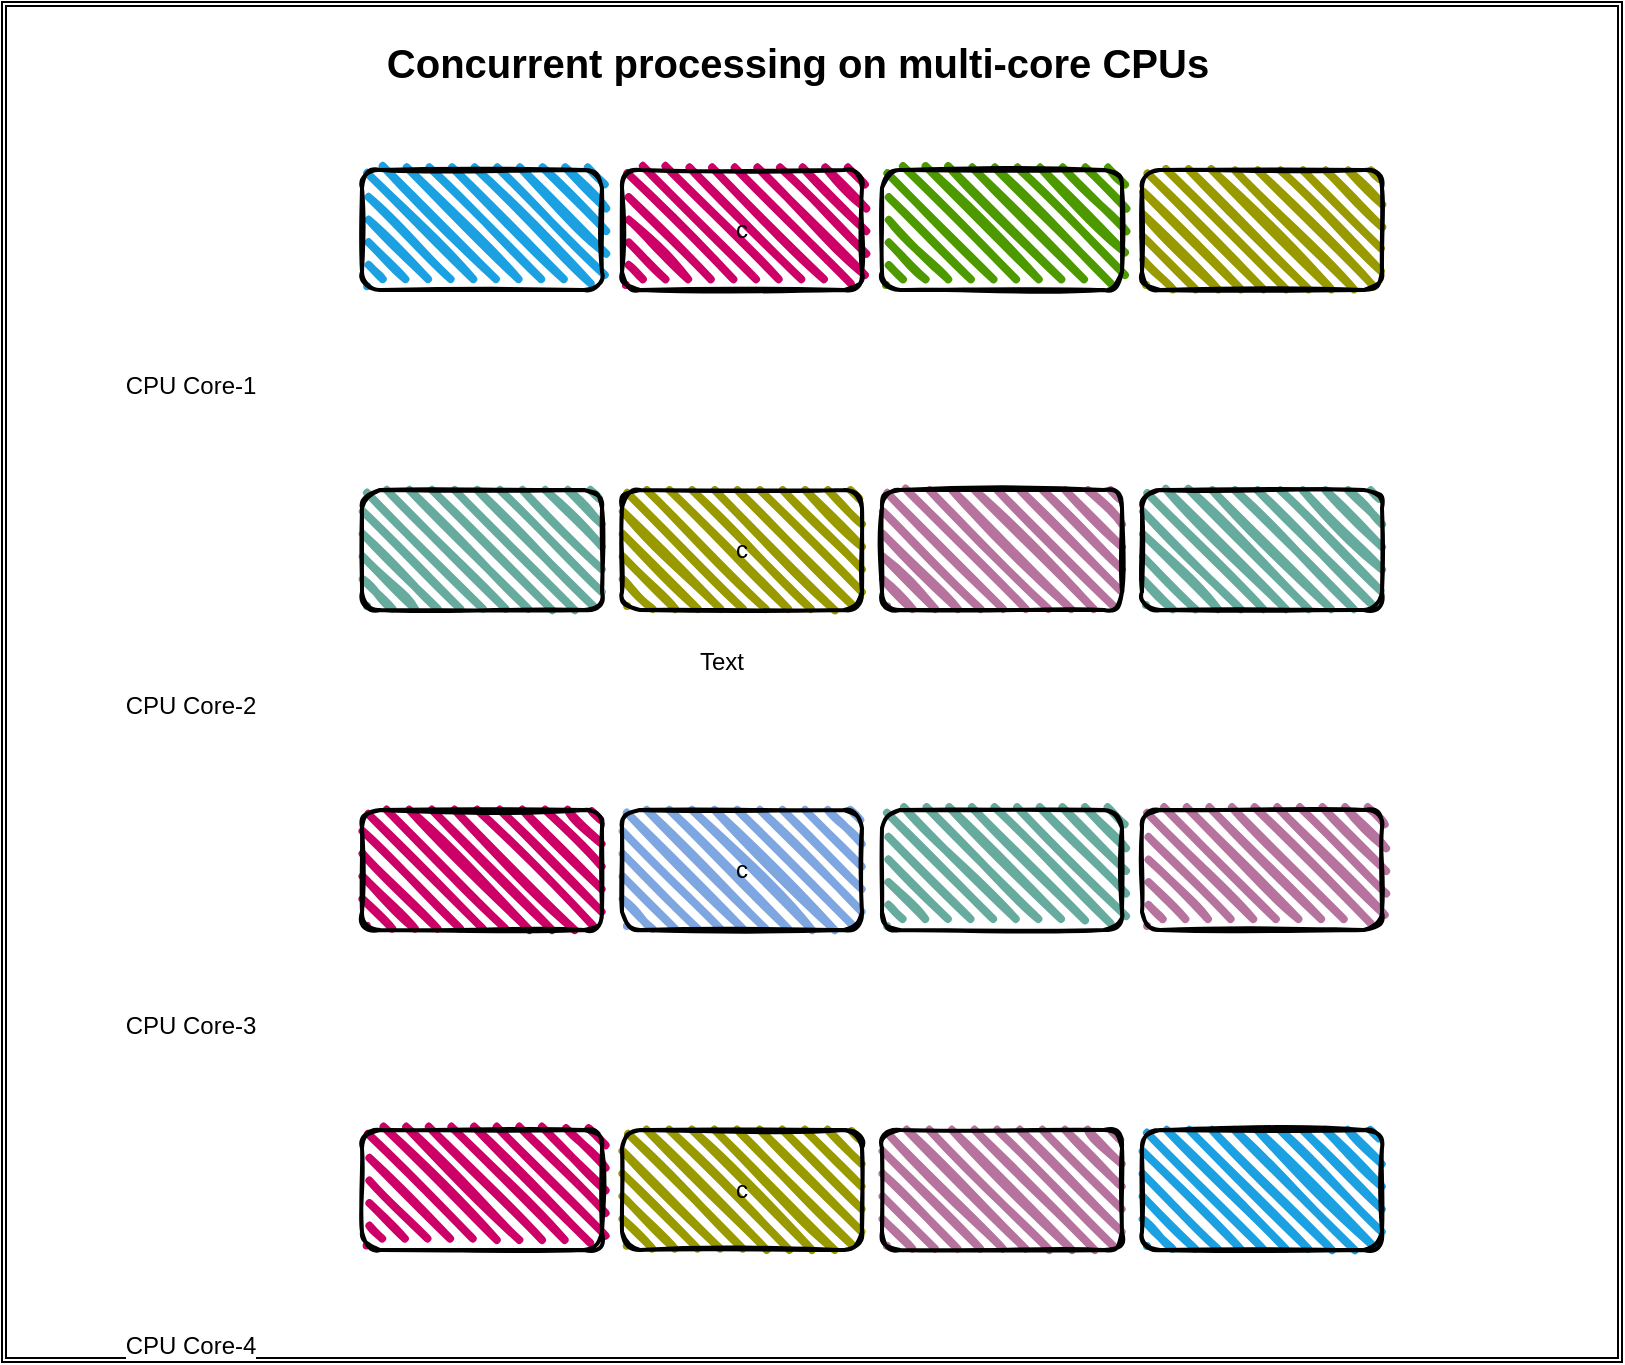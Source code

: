 <mxfile version="13.9.8" type="github"><diagram id="dhTtr5dUZ0u17qMaeRAm" name="Page-1"><mxGraphModel dx="1038" dy="696" grid="1" gridSize="10" guides="1" tooltips="1" connect="1" arrows="1" fold="1" page="1" pageScale="1" pageWidth="850" pageHeight="1100" math="0" shadow="0"><root><mxCell id="0"/><mxCell id="1" parent="0"/><mxCell id="wn5J4cT00vu6DQMGkKRh-24" value="" style="shape=ext;double=1;rounded=0;whiteSpace=wrap;html=1;" vertex="1" parent="1"><mxGeometry x="20" y="30" width="810" height="680" as="geometry"/></mxCell><mxCell id="wn5J4cT00vu6DQMGkKRh-1" value="CPU Core-1" style="shape=image;html=1;verticalAlign=top;verticalLabelPosition=bottom;labelBackgroundColor=#ffffff;imageAspect=0;aspect=fixed;image=https://cdn1.iconfinder.com/data/icons/computer-hardware-cute-style-vol-2/52/processor__computer__microchip__cpu__chip__device__frequency-128.png" vertex="1" parent="1"><mxGeometry x="50" y="80" width="128" height="128" as="geometry"/></mxCell><mxCell id="wn5J4cT00vu6DQMGkKRh-3" value="CPU Core-2" style="shape=image;html=1;verticalAlign=top;verticalLabelPosition=bottom;labelBackgroundColor=#ffffff;imageAspect=0;aspect=fixed;image=https://cdn1.iconfinder.com/data/icons/computer-hardware-cute-style-vol-2/52/processor__computer__microchip__cpu__chip__device__frequency-128.png" vertex="1" parent="1"><mxGeometry x="50" y="240" width="128" height="128" as="geometry"/></mxCell><mxCell id="wn5J4cT00vu6DQMGkKRh-4" value="CPU Core-3" style="shape=image;html=1;verticalAlign=top;verticalLabelPosition=bottom;labelBackgroundColor=#ffffff;imageAspect=0;aspect=fixed;image=https://cdn1.iconfinder.com/data/icons/computer-hardware-cute-style-vol-2/52/processor__computer__microchip__cpu__chip__device__frequency-128.png" vertex="1" parent="1"><mxGeometry x="50" y="400" width="128" height="128" as="geometry"/></mxCell><mxCell id="wn5J4cT00vu6DQMGkKRh-5" value="CPU Core-4" style="shape=image;html=1;verticalAlign=top;verticalLabelPosition=bottom;labelBackgroundColor=#ffffff;imageAspect=0;aspect=fixed;image=https://cdn1.iconfinder.com/data/icons/computer-hardware-cute-style-vol-2/52/processor__computer__microchip__cpu__chip__device__frequency-128.png" vertex="1" parent="1"><mxGeometry x="50" y="560" width="128" height="128" as="geometry"/></mxCell><mxCell id="wn5J4cT00vu6DQMGkKRh-6" value="" style="rounded=1;whiteSpace=wrap;html=1;strokeWidth=2;fillWeight=4;hachureGap=8;hachureAngle=45;sketch=1;fillColor=#1BA1E2;" vertex="1" parent="1"><mxGeometry x="200" y="114" width="120" height="60" as="geometry"/></mxCell><mxCell id="wn5J4cT00vu6DQMGkKRh-7" value="c" style="rounded=1;whiteSpace=wrap;html=1;strokeWidth=2;fillWeight=4;hachureGap=8;hachureAngle=45;sketch=1;fillColor=#CC0066;" vertex="1" parent="1"><mxGeometry x="330" y="114" width="120" height="60" as="geometry"/></mxCell><mxCell id="wn5J4cT00vu6DQMGkKRh-8" value="" style="rounded=1;whiteSpace=wrap;html=1;strokeWidth=2;fillWeight=4;hachureGap=8;hachureAngle=45;sketch=1;fillColor=#4D9900;" vertex="1" parent="1"><mxGeometry x="460" y="114" width="120" height="60" as="geometry"/></mxCell><mxCell id="wn5J4cT00vu6DQMGkKRh-9" value="" style="rounded=1;whiteSpace=wrap;html=1;strokeWidth=2;fillWeight=4;hachureGap=8;hachureAngle=45;sketch=1;fillColor=#999900;" vertex="1" parent="1"><mxGeometry x="590" y="114" width="120" height="60" as="geometry"/></mxCell><mxCell id="wn5J4cT00vu6DQMGkKRh-10" value="" style="rounded=1;whiteSpace=wrap;html=1;strokeWidth=2;fillWeight=4;hachureGap=8;hachureAngle=45;sketch=1;fillColor=#67AB9F;" vertex="1" parent="1"><mxGeometry x="200" y="274" width="120" height="60" as="geometry"/></mxCell><mxCell id="wn5J4cT00vu6DQMGkKRh-11" value="c" style="rounded=1;whiteSpace=wrap;html=1;strokeWidth=2;fillWeight=4;hachureGap=8;hachureAngle=45;sketch=1;fillColor=#999900;" vertex="1" parent="1"><mxGeometry x="330" y="274" width="120" height="60" as="geometry"/></mxCell><mxCell id="wn5J4cT00vu6DQMGkKRh-12" value="" style="rounded=1;whiteSpace=wrap;html=1;strokeWidth=2;fillWeight=4;hachureGap=8;hachureAngle=45;sketch=1;fillColor=#B5739D;" vertex="1" parent="1"><mxGeometry x="460" y="274" width="120" height="60" as="geometry"/></mxCell><mxCell id="wn5J4cT00vu6DQMGkKRh-13" value="" style="rounded=1;whiteSpace=wrap;html=1;strokeWidth=2;fillWeight=4;hachureGap=8;hachureAngle=45;sketch=1;fillColor=#67AB9F;" vertex="1" parent="1"><mxGeometry x="590" y="274" width="120" height="60" as="geometry"/></mxCell><mxCell id="wn5J4cT00vu6DQMGkKRh-14" value="" style="rounded=1;whiteSpace=wrap;html=1;strokeWidth=2;fillWeight=4;hachureGap=8;hachureAngle=45;sketch=1;fillColor=#CC0066;" vertex="1" parent="1"><mxGeometry x="200" y="434" width="120" height="60" as="geometry"/></mxCell><mxCell id="wn5J4cT00vu6DQMGkKRh-15" value="c" style="rounded=1;whiteSpace=wrap;html=1;strokeWidth=2;fillWeight=4;hachureGap=8;hachureAngle=45;sketch=1;fillColor=#7EA6E0;" vertex="1" parent="1"><mxGeometry x="330" y="434" width="120" height="60" as="geometry"/></mxCell><mxCell id="wn5J4cT00vu6DQMGkKRh-16" value="" style="rounded=1;whiteSpace=wrap;html=1;strokeWidth=2;fillWeight=4;hachureGap=8;hachureAngle=45;sketch=1;fillColor=#67AB9F;" vertex="1" parent="1"><mxGeometry x="460" y="434" width="120" height="60" as="geometry"/></mxCell><mxCell id="wn5J4cT00vu6DQMGkKRh-17" value="" style="rounded=1;whiteSpace=wrap;html=1;strokeWidth=2;fillWeight=4;hachureGap=8;hachureAngle=45;sketch=1;fillColor=#B5739D;" vertex="1" parent="1"><mxGeometry x="590" y="434" width="120" height="60" as="geometry"/></mxCell><mxCell id="wn5J4cT00vu6DQMGkKRh-18" value="" style="rounded=1;whiteSpace=wrap;html=1;strokeWidth=2;fillWeight=4;hachureGap=8;hachureAngle=45;sketch=1;fillColor=#CC0066;" vertex="1" parent="1"><mxGeometry x="200" y="594" width="120" height="60" as="geometry"/></mxCell><mxCell id="wn5J4cT00vu6DQMGkKRh-19" value="c" style="rounded=1;whiteSpace=wrap;html=1;strokeWidth=2;fillWeight=4;hachureGap=8;hachureAngle=45;sketch=1;fillColor=#999900;" vertex="1" parent="1"><mxGeometry x="330" y="594" width="120" height="60" as="geometry"/></mxCell><mxCell id="wn5J4cT00vu6DQMGkKRh-20" value="" style="rounded=1;whiteSpace=wrap;html=1;strokeWidth=2;fillWeight=4;hachureGap=8;hachureAngle=45;sketch=1;fillColor=#B5739D;" vertex="1" parent="1"><mxGeometry x="460" y="594" width="120" height="60" as="geometry"/></mxCell><mxCell id="wn5J4cT00vu6DQMGkKRh-21" value="" style="rounded=1;whiteSpace=wrap;html=1;strokeWidth=2;fillWeight=4;hachureGap=8;hachureAngle=45;sketch=1;fillColor=#1BA1E2;" vertex="1" parent="1"><mxGeometry x="590" y="594" width="120" height="60" as="geometry"/></mxCell><mxCell id="wn5J4cT00vu6DQMGkKRh-25" value="Text" style="text;html=1;strokeColor=none;fillColor=none;align=center;verticalAlign=middle;whiteSpace=wrap;rounded=0;" vertex="1" parent="1"><mxGeometry x="360" y="350" width="40" height="20" as="geometry"/></mxCell><mxCell id="wn5J4cT00vu6DQMGkKRh-26" value="&lt;font style=&quot;font-size: 20px&quot;&gt;&lt;b&gt;Concurrent processing on multi-core CPUs&lt;/b&gt;&lt;/font&gt;" style="text;html=1;strokeColor=none;fillColor=none;align=center;verticalAlign=middle;whiteSpace=wrap;rounded=0;" vertex="1" parent="1"><mxGeometry x="178" y="50" width="480" height="20" as="geometry"/></mxCell></root></mxGraphModel></diagram></mxfile>